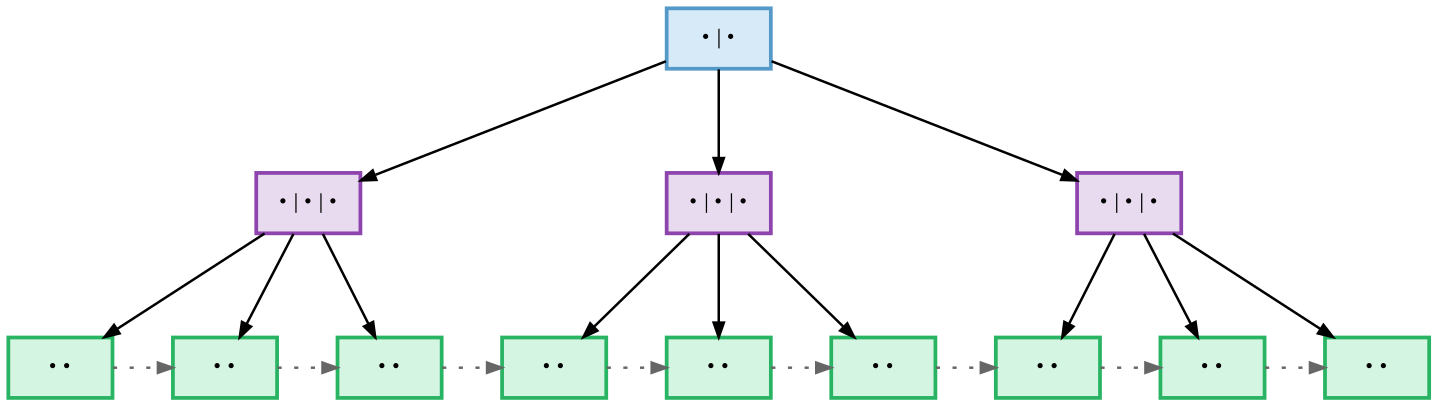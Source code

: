 digraph BPlusTreeLogo {
    fontname = "Helvetica,Arial,sans-serif";
    layout = dot;
    rankdir = TB;
    splines = polyline;
    nodesep = 0.4;
    ranksep = 0.7;

    // Node base style
    node [
    fontname = "Helvetica,Arial,sans-serif",
    fontsize = 10,
    shape = box,
    style = "filled",
    penwidth = 1.8,
    width = 0.7,
    height = 0.4,
    margin = "0.08,0.05"
    ];

    edge [
    color = "black",
    arrowsize = 0.7,
    penwidth = 1.2
    ];

    // Root node
    root [label = "• | •", fillcolor = "#D6EAF8", color = "#5499C7"];

    // Internal nodes
    intL [label = "• | • | •", fillcolor = "#E8DAEF", color = "#8E44AD"];
    intM [label = "• | • | •", fillcolor = "#E8DAEF", color = "#8E44AD"];
    intR [label = "• | • | •", fillcolor = "#E8DAEF", color = "#8E44AD"];

    root -> intL;
    root -> intM;
    root -> intR;

    // Leaf nodes
    l1 [label = "• •", fillcolor = "#D5F5E3", color = "#28B463"];
    l2 [label = "• •", fillcolor = "#D5F5E3", color = "#28B463"];
    l3 [label = "• •", fillcolor = "#D5F5E3", color = "#28B463"];

    l4 [label = "• •", fillcolor = "#D5F5E3", color = "#28B463"];
    l5 [label = "• •", fillcolor = "#D5F5E3", color = "#28B463"];
    l6 [label = "• •", fillcolor = "#D5F5E3", color = "#28B463"];

    l7 [label = "• •", fillcolor = "#D5F5E3", color = "#28B463"];
    l8 [label = "• •", fillcolor = "#D5F5E3", color = "#28B463"];
    l9 [label = "• •", fillcolor = "#D5F5E3", color = "#28B463"];

    intL -> l1;
    intL -> l2;
    intL -> l3;

    intM -> l4;
    intM -> l5;
    intM -> l6;

    intR -> l7;
    intR -> l8;
    intR -> l9;

    // Keep all leaves at the same level
    { rank = same; l1; l2; l3; l4; l5; l6; l7; l8; l9 }

    // Dotted leaf chaining for sequential access
    l1 -> l2 [style = dotted, color = "gray40"];
    l2 -> l3 [style = dotted, color = "gray40"];
    l3 -> l4 [style = dotted, color = "gray40"];
    l4 -> l5 [style = dotted, color = "gray40"];
    l5 -> l6 [style = dotted, color = "gray40"];
    l6 -> l7 [style = dotted, color = "gray40"];
    l7 -> l8 [style = dotted, color = "gray40"];
    l8 -> l9 [style = dotted, color = "gray40"];
}
